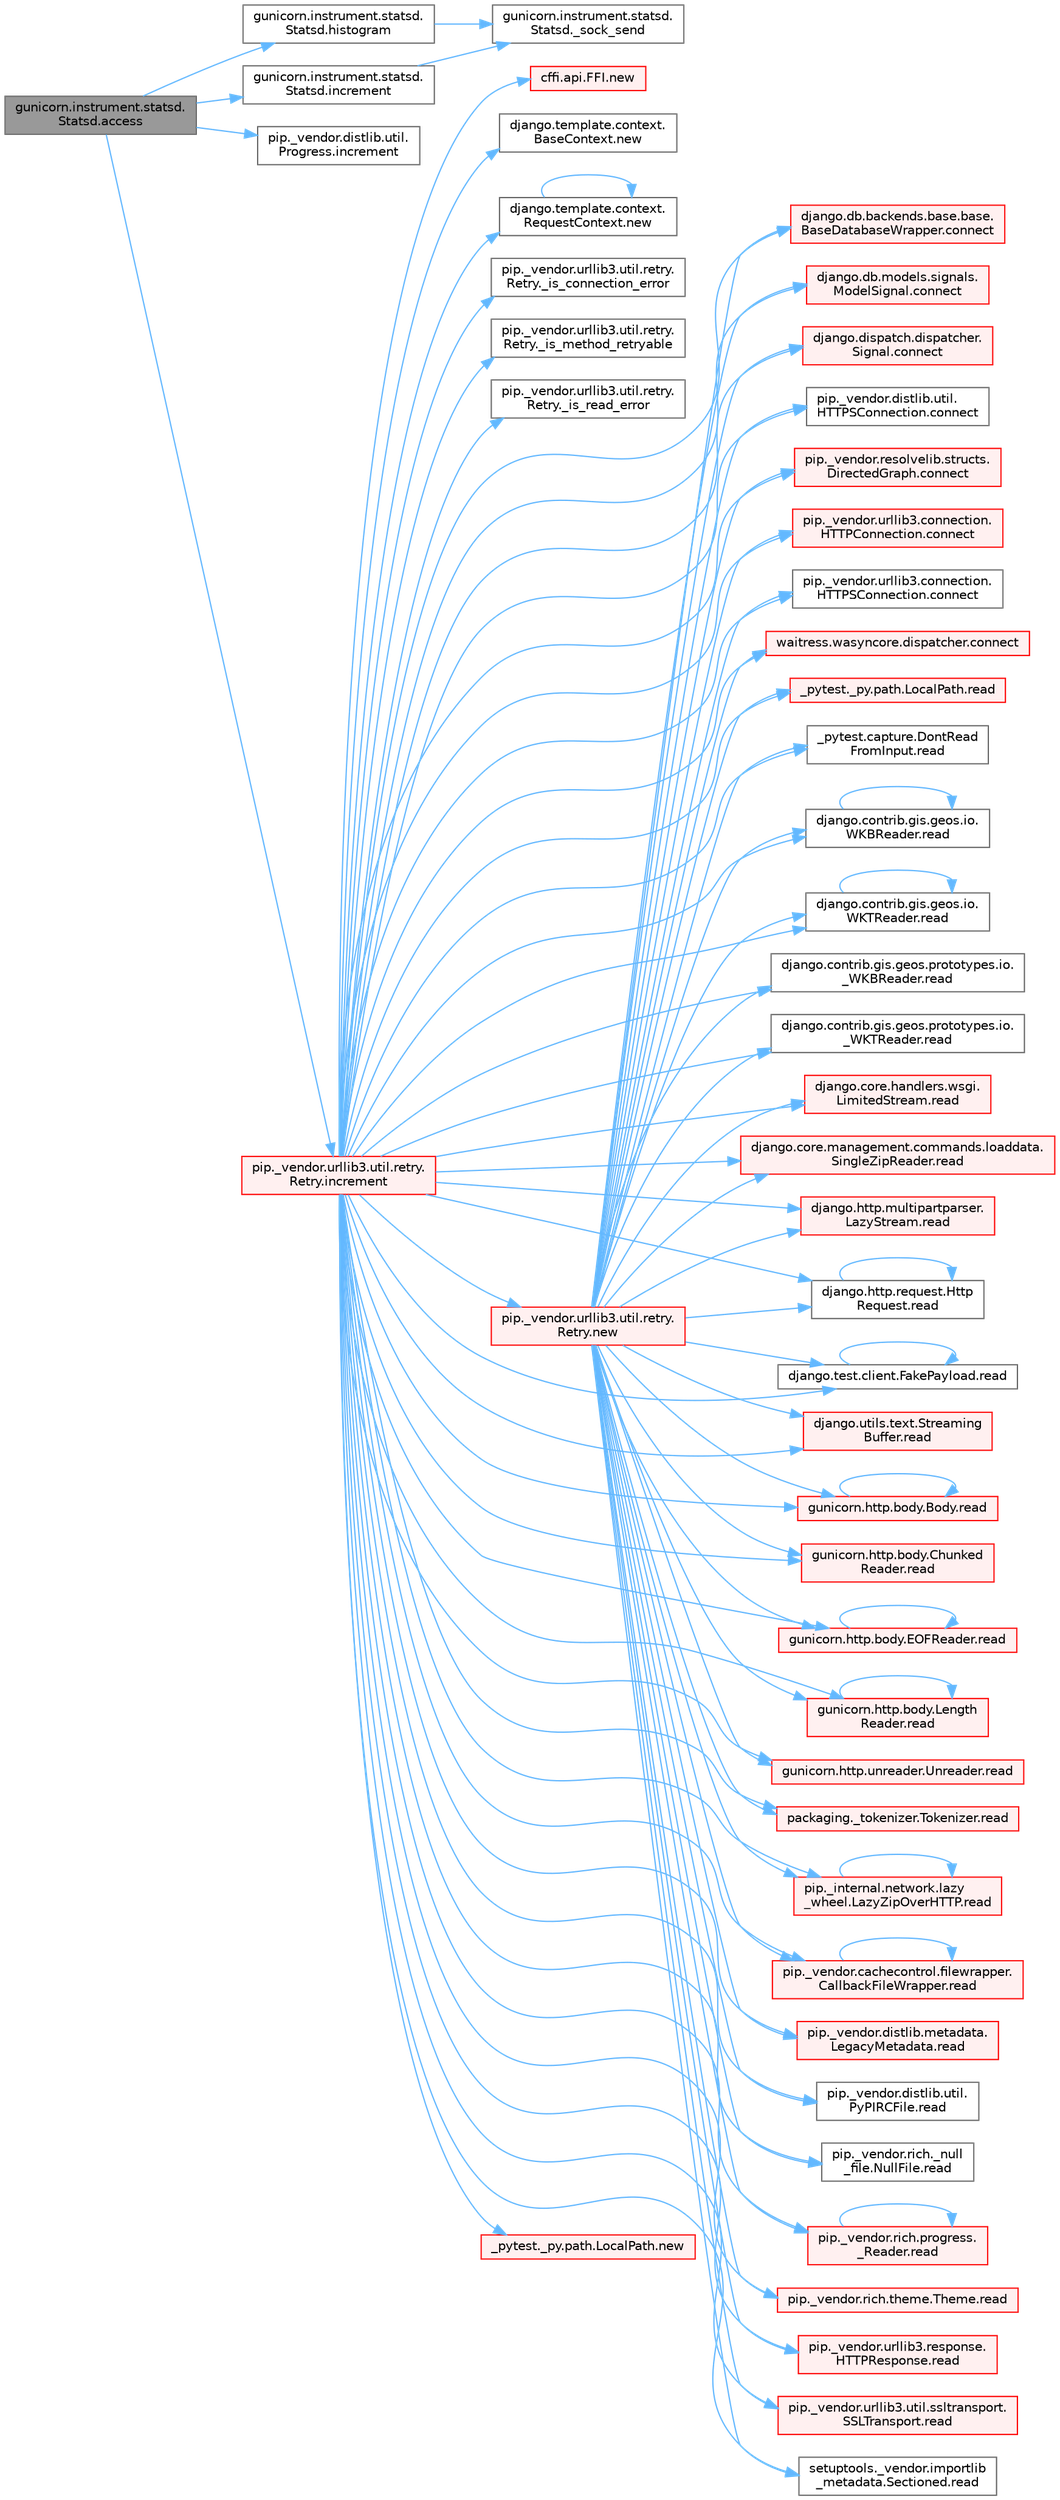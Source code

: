 digraph "gunicorn.instrument.statsd.Statsd.access"
{
 // LATEX_PDF_SIZE
  bgcolor="transparent";
  edge [fontname=Helvetica,fontsize=10,labelfontname=Helvetica,labelfontsize=10];
  node [fontname=Helvetica,fontsize=10,shape=box,height=0.2,width=0.4];
  rankdir="LR";
  Node1 [id="Node000001",label="gunicorn.instrument.statsd.\lStatsd.access",height=0.2,width=0.4,color="gray40", fillcolor="grey60", style="filled", fontcolor="black",tooltip=" "];
  Node1 -> Node2 [id="edge1_Node000001_Node000002",color="steelblue1",style="solid",tooltip=" "];
  Node2 [id="Node000002",label="gunicorn.instrument.statsd.\lStatsd.histogram",height=0.2,width=0.4,color="grey40", fillcolor="white", style="filled",URL="$classgunicorn_1_1instrument_1_1statsd_1_1_statsd.html#adee3cb12a43f643cca3c9084d77285b4",tooltip=" "];
  Node2 -> Node3 [id="edge2_Node000002_Node000003",color="steelblue1",style="solid",tooltip=" "];
  Node3 [id="Node000003",label="gunicorn.instrument.statsd.\lStatsd._sock_send",height=0.2,width=0.4,color="grey40", fillcolor="white", style="filled",URL="$classgunicorn_1_1instrument_1_1statsd_1_1_statsd.html#a7a4a1b56ea564914ea1ca82d1004b779",tooltip=" "];
  Node1 -> Node4 [id="edge3_Node000001_Node000004",color="steelblue1",style="solid",tooltip=" "];
  Node4 [id="Node000004",label="gunicorn.instrument.statsd.\lStatsd.increment",height=0.2,width=0.4,color="grey40", fillcolor="white", style="filled",URL="$classgunicorn_1_1instrument_1_1statsd_1_1_statsd.html#a5527687726a051a5182ee13a842b08fd",tooltip=" "];
  Node4 -> Node3 [id="edge4_Node000004_Node000003",color="steelblue1",style="solid",tooltip=" "];
  Node1 -> Node5 [id="edge5_Node000001_Node000005",color="steelblue1",style="solid",tooltip=" "];
  Node5 [id="Node000005",label="pip._vendor.distlib.util.\lProgress.increment",height=0.2,width=0.4,color="grey40", fillcolor="white", style="filled",URL="$classpip_1_1__vendor_1_1distlib_1_1util_1_1_progress.html#a197ffd4ac8a74898742a6cde5b4c5466",tooltip=" "];
  Node1 -> Node6 [id="edge6_Node000001_Node000006",color="steelblue1",style="solid",tooltip=" "];
  Node6 [id="Node000006",label="pip._vendor.urllib3.util.retry.\lRetry.increment",height=0.2,width=0.4,color="red", fillcolor="#FFF0F0", style="filled",URL="$classpip_1_1__vendor_1_1urllib3_1_1util_1_1retry_1_1_retry.html#a88dd993ccb2ef4b2bfa9ad0571374b12",tooltip=" "];
  Node6 -> Node7 [id="edge7_Node000006_Node000007",color="steelblue1",style="solid",tooltip=" "];
  Node7 [id="Node000007",label="pip._vendor.urllib3.util.retry.\lRetry._is_connection_error",height=0.2,width=0.4,color="grey40", fillcolor="white", style="filled",URL="$classpip_1_1__vendor_1_1urllib3_1_1util_1_1retry_1_1_retry.html#af9157a0cb7ff9ff1545c47689060cae3",tooltip=" "];
  Node6 -> Node8 [id="edge8_Node000006_Node000008",color="steelblue1",style="solid",tooltip=" "];
  Node8 [id="Node000008",label="pip._vendor.urllib3.util.retry.\lRetry._is_method_retryable",height=0.2,width=0.4,color="grey40", fillcolor="white", style="filled",URL="$classpip_1_1__vendor_1_1urllib3_1_1util_1_1retry_1_1_retry.html#a193e812f031d711640062670168b06d6",tooltip=" "];
  Node6 -> Node9 [id="edge9_Node000006_Node000009",color="steelblue1",style="solid",tooltip=" "];
  Node9 [id="Node000009",label="pip._vendor.urllib3.util.retry.\lRetry._is_read_error",height=0.2,width=0.4,color="grey40", fillcolor="white", style="filled",URL="$classpip_1_1__vendor_1_1urllib3_1_1util_1_1retry_1_1_retry.html#a605705facbf670c41a7291387eb9d441",tooltip=" "];
  Node6 -> Node10 [id="edge10_Node000006_Node000010",color="steelblue1",style="solid",tooltip=" "];
  Node10 [id="Node000010",label="django.db.backends.base.base.\lBaseDatabaseWrapper.connect",height=0.2,width=0.4,color="red", fillcolor="#FFF0F0", style="filled",URL="$classdjango_1_1db_1_1backends_1_1base_1_1base_1_1_base_database_wrapper.html#a7b64171260c3bf790ed1f563fe48ec35",tooltip=" "];
  Node6 -> Node4482 [id="edge11_Node000006_Node004482",color="steelblue1",style="solid",tooltip=" "];
  Node4482 [id="Node004482",label="django.db.models.signals.\lModelSignal.connect",height=0.2,width=0.4,color="red", fillcolor="#FFF0F0", style="filled",URL="$classdjango_1_1db_1_1models_1_1signals_1_1_model_signal.html#a9f30fd9b11c3da129cef5ed15df81e6e",tooltip=" "];
  Node6 -> Node4484 [id="edge12_Node000006_Node004484",color="steelblue1",style="solid",tooltip=" "];
  Node4484 [id="Node004484",label="django.dispatch.dispatcher.\lSignal.connect",height=0.2,width=0.4,color="red", fillcolor="#FFF0F0", style="filled",URL="$classdjango_1_1dispatch_1_1dispatcher_1_1_signal.html#ad0c09a102ff82630078b9fd5af4e0d0d",tooltip=" "];
  Node6 -> Node4485 [id="edge13_Node000006_Node004485",color="steelblue1",style="solid",tooltip=" "];
  Node4485 [id="Node004485",label="pip._vendor.distlib.util.\lHTTPSConnection.connect",height=0.2,width=0.4,color="grey40", fillcolor="white", style="filled",URL="$classpip_1_1__vendor_1_1distlib_1_1util_1_1_h_t_t_p_s_connection.html#a1f7ef8f789419a2afad1cc5117d95bc6",tooltip=" "];
  Node6 -> Node4486 [id="edge14_Node000006_Node004486",color="steelblue1",style="solid",tooltip=" "];
  Node4486 [id="Node004486",label="pip._vendor.resolvelib.structs.\lDirectedGraph.connect",height=0.2,width=0.4,color="red", fillcolor="#FFF0F0", style="filled",URL="$classpip_1_1__vendor_1_1resolvelib_1_1structs_1_1_directed_graph.html#a1eb430d00f36fac07a490c7779d31575",tooltip=" "];
  Node6 -> Node4487 [id="edge15_Node000006_Node004487",color="steelblue1",style="solid",tooltip=" "];
  Node4487 [id="Node004487",label="pip._vendor.urllib3.connection.\lHTTPConnection.connect",height=0.2,width=0.4,color="red", fillcolor="#FFF0F0", style="filled",URL="$classpip_1_1__vendor_1_1urllib3_1_1connection_1_1_h_t_t_p_connection.html#afbfafe5a6942dc8e02a727a6f5eb2244",tooltip=" "];
  Node6 -> Node4490 [id="edge16_Node000006_Node004490",color="steelblue1",style="solid",tooltip=" "];
  Node4490 [id="Node004490",label="pip._vendor.urllib3.connection.\lHTTPSConnection.connect",height=0.2,width=0.4,color="grey40", fillcolor="white", style="filled",URL="$classpip_1_1__vendor_1_1urllib3_1_1connection_1_1_h_t_t_p_s_connection.html#a4dad4b6496c3f029196c78b991f57c03",tooltip=" "];
  Node6 -> Node4491 [id="edge17_Node000006_Node004491",color="steelblue1",style="solid",tooltip=" "];
  Node4491 [id="Node004491",label="waitress.wasyncore.dispatcher.connect",height=0.2,width=0.4,color="red", fillcolor="#FFF0F0", style="filled",URL="$classwaitress_1_1wasyncore_1_1dispatcher.html#a62e9904422762eb9bc05bc1dd595aebb",tooltip=" "];
  Node6 -> Node261 [id="edge18_Node000006_Node000261",color="steelblue1",style="solid",tooltip=" "];
  Node261 [id="Node000261",label="_pytest._py.path.LocalPath.new",height=0.2,width=0.4,color="red", fillcolor="#FFF0F0", style="filled",URL="$class__pytest_1_1__py_1_1path_1_1_local_path.html#ab5882416a5911e7a15e0598cbeab05cd",tooltip=" "];
  Node6 -> Node4478 [id="edge19_Node000006_Node004478",color="steelblue1",style="solid",tooltip=" "];
  Node4478 [id="Node004478",label="cffi.api.FFI.new",height=0.2,width=0.4,color="red", fillcolor="#FFF0F0", style="filled",URL="$classcffi_1_1api_1_1_f_f_i.html#a8683df0d048f312ff118f16dae752887",tooltip=" "];
  Node6 -> Node4479 [id="edge20_Node000006_Node004479",color="steelblue1",style="solid",tooltip=" "];
  Node4479 [id="Node004479",label="django.template.context.\lBaseContext.new",height=0.2,width=0.4,color="grey40", fillcolor="white", style="filled",URL="$classdjango_1_1template_1_1context_1_1_base_context.html#a65a4f3e5e3bccacaf4e30e36100c1423",tooltip=" "];
  Node6 -> Node4480 [id="edge21_Node000006_Node004480",color="steelblue1",style="solid",tooltip=" "];
  Node4480 [id="Node004480",label="django.template.context.\lRequestContext.new",height=0.2,width=0.4,color="grey40", fillcolor="white", style="filled",URL="$classdjango_1_1template_1_1context_1_1_request_context.html#a4402e04b0c9bd3d4a2b7f06f38ab7432",tooltip=" "];
  Node4480 -> Node4480 [id="edge22_Node004480_Node004480",color="steelblue1",style="solid",tooltip=" "];
  Node6 -> Node4481 [id="edge23_Node000006_Node004481",color="steelblue1",style="solid",tooltip=" "];
  Node4481 [id="Node004481",label="pip._vendor.urllib3.util.retry.\lRetry.new",height=0.2,width=0.4,color="red", fillcolor="#FFF0F0", style="filled",URL="$classpip_1_1__vendor_1_1urllib3_1_1util_1_1retry_1_1_retry.html#ab806585412b9d9b3c0d882fb4bd8d3c0",tooltip=" "];
  Node4481 -> Node10 [id="edge24_Node004481_Node000010",color="steelblue1",style="solid",tooltip=" "];
  Node4481 -> Node4482 [id="edge25_Node004481_Node004482",color="steelblue1",style="solid",tooltip=" "];
  Node4481 -> Node4484 [id="edge26_Node004481_Node004484",color="steelblue1",style="solid",tooltip=" "];
  Node4481 -> Node4485 [id="edge27_Node004481_Node004485",color="steelblue1",style="solid",tooltip=" "];
  Node4481 -> Node4486 [id="edge28_Node004481_Node004486",color="steelblue1",style="solid",tooltip=" "];
  Node4481 -> Node4487 [id="edge29_Node004481_Node004487",color="steelblue1",style="solid",tooltip=" "];
  Node4481 -> Node4490 [id="edge30_Node004481_Node004490",color="steelblue1",style="solid",tooltip=" "];
  Node4481 -> Node4491 [id="edge31_Node004481_Node004491",color="steelblue1",style="solid",tooltip=" "];
  Node4481 -> Node278 [id="edge32_Node004481_Node000278",color="steelblue1",style="solid",tooltip=" "];
  Node278 [id="Node000278",label="_pytest._py.path.LocalPath.read",height=0.2,width=0.4,color="red", fillcolor="#FFF0F0", style="filled",URL="$class__pytest_1_1__py_1_1path_1_1_local_path.html#a8640b65f715ce8a258379deb78a68fd8",tooltip=" "];
  Node4481 -> Node345 [id="edge33_Node004481_Node000345",color="steelblue1",style="solid",tooltip=" "];
  Node345 [id="Node000345",label="_pytest.capture.DontRead\lFromInput.read",height=0.2,width=0.4,color="grey40", fillcolor="white", style="filled",URL="$class__pytest_1_1capture_1_1_dont_read_from_input.html#abe84d6d5626bed2fa4f52408d2b95d3f",tooltip=" "];
  Node4481 -> Node346 [id="edge34_Node004481_Node000346",color="steelblue1",style="solid",tooltip=" "];
  Node346 [id="Node000346",label="django.contrib.gis.geos.io.\lWKBReader.read",height=0.2,width=0.4,color="grey40", fillcolor="white", style="filled",URL="$classdjango_1_1contrib_1_1gis_1_1geos_1_1io_1_1_w_k_b_reader.html#a690153c2f609f20814011beceded4ce6",tooltip=" "];
  Node346 -> Node346 [id="edge35_Node000346_Node000346",color="steelblue1",style="solid",tooltip=" "];
  Node4481 -> Node347 [id="edge36_Node004481_Node000347",color="steelblue1",style="solid",tooltip=" "];
  Node347 [id="Node000347",label="django.contrib.gis.geos.io.\lWKTReader.read",height=0.2,width=0.4,color="grey40", fillcolor="white", style="filled",URL="$classdjango_1_1contrib_1_1gis_1_1geos_1_1io_1_1_w_k_t_reader.html#af8cdf42c9388b4ca18b86af2cd174dd0",tooltip=" "];
  Node347 -> Node347 [id="edge37_Node000347_Node000347",color="steelblue1",style="solid",tooltip=" "];
  Node4481 -> Node348 [id="edge38_Node004481_Node000348",color="steelblue1",style="solid",tooltip=" "];
  Node348 [id="Node000348",label="django.contrib.gis.geos.prototypes.io.\l_WKBReader.read",height=0.2,width=0.4,color="grey40", fillcolor="white", style="filled",URL="$classdjango_1_1contrib_1_1gis_1_1geos_1_1prototypes_1_1io_1_1___w_k_b_reader.html#a71e78ed5a74b998533ef3801723a5827",tooltip=" "];
  Node4481 -> Node349 [id="edge39_Node004481_Node000349",color="steelblue1",style="solid",tooltip=" "];
  Node349 [id="Node000349",label="django.contrib.gis.geos.prototypes.io.\l_WKTReader.read",height=0.2,width=0.4,color="grey40", fillcolor="white", style="filled",URL="$classdjango_1_1contrib_1_1gis_1_1geos_1_1prototypes_1_1io_1_1___w_k_t_reader.html#a97b2007978d99bec56d1bbf4091dd46a",tooltip=" "];
  Node4481 -> Node350 [id="edge40_Node004481_Node000350",color="steelblue1",style="solid",tooltip=" "];
  Node350 [id="Node000350",label="django.core.handlers.wsgi.\lLimitedStream.read",height=0.2,width=0.4,color="red", fillcolor="#FFF0F0", style="filled",URL="$classdjango_1_1core_1_1handlers_1_1wsgi_1_1_limited_stream.html#a01766186550a2bafd2a0c0cac1117797",tooltip=" "];
  Node4481 -> Node354 [id="edge41_Node004481_Node000354",color="steelblue1",style="solid",tooltip=" "];
  Node354 [id="Node000354",label="django.core.management.commands.loaddata.\lSingleZipReader.read",height=0.2,width=0.4,color="red", fillcolor="#FFF0F0", style="filled",URL="$classdjango_1_1core_1_1management_1_1commands_1_1loaddata_1_1_single_zip_reader.html#a6c6512afb638e535f6d9973329238ec1",tooltip=" "];
  Node4481 -> Node359 [id="edge42_Node004481_Node000359",color="steelblue1",style="solid",tooltip=" "];
  Node359 [id="Node000359",label="django.http.multipartparser.\lLazyStream.read",height=0.2,width=0.4,color="red", fillcolor="#FFF0F0", style="filled",URL="$classdjango_1_1http_1_1multipartparser_1_1_lazy_stream.html#af5553676fbef507453fe16dbce30f2d6",tooltip=" "];
  Node4481 -> Node362 [id="edge43_Node004481_Node000362",color="steelblue1",style="solid",tooltip=" "];
  Node362 [id="Node000362",label="django.http.request.Http\lRequest.read",height=0.2,width=0.4,color="grey40", fillcolor="white", style="filled",URL="$classdjango_1_1http_1_1request_1_1_http_request.html#a7b5205e754042f5dc1400c5f6884da05",tooltip=" "];
  Node362 -> Node362 [id="edge44_Node000362_Node000362",color="steelblue1",style="solid",tooltip=" "];
  Node4481 -> Node363 [id="edge45_Node004481_Node000363",color="steelblue1",style="solid",tooltip=" "];
  Node363 [id="Node000363",label="django.test.client.FakePayload.read",height=0.2,width=0.4,color="grey40", fillcolor="white", style="filled",URL="$classdjango_1_1test_1_1client_1_1_fake_payload.html#a4968728a37f7ecfa436f7156923f32fc",tooltip=" "];
  Node363 -> Node363 [id="edge46_Node000363_Node000363",color="steelblue1",style="solid",tooltip=" "];
  Node4481 -> Node364 [id="edge47_Node004481_Node000364",color="steelblue1",style="solid",tooltip=" "];
  Node364 [id="Node000364",label="django.utils.text.Streaming\lBuffer.read",height=0.2,width=0.4,color="red", fillcolor="#FFF0F0", style="filled",URL="$classdjango_1_1utils_1_1text_1_1_streaming_buffer.html#a0d8c76cbb45b290915e65a79dabe0d7b",tooltip=" "];
  Node4481 -> Node401 [id="edge48_Node004481_Node000401",color="steelblue1",style="solid",tooltip=" "];
  Node401 [id="Node000401",label="gunicorn.http.body.Body.read",height=0.2,width=0.4,color="red", fillcolor="#FFF0F0", style="filled",URL="$classgunicorn_1_1http_1_1body_1_1_body.html#a26fa33ab9da80d4da60638f902d8bbd8",tooltip=" "];
  Node401 -> Node401 [id="edge49_Node000401_Node000401",color="steelblue1",style="solid",tooltip=" "];
  Node4481 -> Node404 [id="edge50_Node004481_Node000404",color="steelblue1",style="solid",tooltip=" "];
  Node404 [id="Node000404",label="gunicorn.http.body.Chunked\lReader.read",height=0.2,width=0.4,color="red", fillcolor="#FFF0F0", style="filled",URL="$classgunicorn_1_1http_1_1body_1_1_chunked_reader.html#aa291cdee58cf19e63d92914442ab2d7e",tooltip=" "];
  Node4481 -> Node410 [id="edge51_Node004481_Node000410",color="steelblue1",style="solid",tooltip=" "];
  Node410 [id="Node000410",label="gunicorn.http.body.EOFReader.read",height=0.2,width=0.4,color="red", fillcolor="#FFF0F0", style="filled",URL="$classgunicorn_1_1http_1_1body_1_1_e_o_f_reader.html#a6ae0aab25c53911d59fcbb87c1dfa602",tooltip=" "];
  Node410 -> Node410 [id="edge52_Node000410_Node000410",color="steelblue1",style="solid",tooltip=" "];
  Node4481 -> Node413 [id="edge53_Node004481_Node000413",color="steelblue1",style="solid",tooltip=" "];
  Node413 [id="Node000413",label="gunicorn.http.body.Length\lReader.read",height=0.2,width=0.4,color="red", fillcolor="#FFF0F0", style="filled",URL="$classgunicorn_1_1http_1_1body_1_1_length_reader.html#a78c9415492b01b7b1553a481fe9aef7e",tooltip=" "];
  Node413 -> Node413 [id="edge54_Node000413_Node000413",color="steelblue1",style="solid",tooltip=" "];
  Node4481 -> Node415 [id="edge55_Node004481_Node000415",color="steelblue1",style="solid",tooltip=" "];
  Node415 [id="Node000415",label="gunicorn.http.unreader.Unreader.read",height=0.2,width=0.4,color="red", fillcolor="#FFF0F0", style="filled",URL="$classgunicorn_1_1http_1_1unreader_1_1_unreader.html#a4d05a3b72ffb1dd09d3e4b3dd1d1e44c",tooltip=" "];
  Node4481 -> Node4378 [id="edge56_Node004481_Node004378",color="steelblue1",style="solid",tooltip=" "];
  Node4378 [id="Node004378",label="packaging._tokenizer.Tokenizer.read",height=0.2,width=0.4,color="red", fillcolor="#FFF0F0", style="filled",URL="$classpackaging_1_1__tokenizer_1_1_tokenizer.html#a0338e1186dd1574082f047fdff9b3b2d",tooltip=" "];
  Node4481 -> Node4379 [id="edge57_Node004481_Node004379",color="steelblue1",style="solid",tooltip=" "];
  Node4379 [id="Node004379",label="pip._internal.network.lazy\l_wheel.LazyZipOverHTTP.read",height=0.2,width=0.4,color="red", fillcolor="#FFF0F0", style="filled",URL="$classpip_1_1__internal_1_1network_1_1lazy__wheel_1_1_lazy_zip_over_h_t_t_p.html#adb8837e292941df2568b4de4082ecf19",tooltip=" "];
  Node4379 -> Node4379 [id="edge58_Node004379_Node004379",color="steelblue1",style="solid",tooltip=" "];
  Node4481 -> Node4393 [id="edge59_Node004481_Node004393",color="steelblue1",style="solid",tooltip=" "];
  Node4393 [id="Node004393",label="pip._vendor.cachecontrol.filewrapper.\lCallbackFileWrapper.read",height=0.2,width=0.4,color="red", fillcolor="#FFF0F0", style="filled",URL="$classpip_1_1__vendor_1_1cachecontrol_1_1filewrapper_1_1_callback_file_wrapper.html#afceb112c071f7b24b9db274a61213b68",tooltip=" "];
  Node4393 -> Node4393 [id="edge60_Node004393_Node004393",color="steelblue1",style="solid",tooltip=" "];
  Node4481 -> Node4395 [id="edge61_Node004481_Node004395",color="steelblue1",style="solid",tooltip=" "];
  Node4395 [id="Node004395",label="pip._vendor.distlib.metadata.\lLegacyMetadata.read",height=0.2,width=0.4,color="red", fillcolor="#FFF0F0", style="filled",URL="$classpip_1_1__vendor_1_1distlib_1_1metadata_1_1_legacy_metadata.html#a5473003d19554803bc6f7f4af863060f",tooltip=" "];
  Node4481 -> Node4397 [id="edge62_Node004481_Node004397",color="steelblue1",style="solid",tooltip=" "];
  Node4397 [id="Node004397",label="pip._vendor.distlib.util.\lPyPIRCFile.read",height=0.2,width=0.4,color="grey40", fillcolor="white", style="filled",URL="$classpip_1_1__vendor_1_1distlib_1_1util_1_1_py_p_i_r_c_file.html#a9db831938fff0ca340efdb70381bc7b1",tooltip=" "];
  Node4481 -> Node4398 [id="edge63_Node004481_Node004398",color="steelblue1",style="solid",tooltip=" "];
  Node4398 [id="Node004398",label="pip._vendor.rich._null\l_file.NullFile.read",height=0.2,width=0.4,color="grey40", fillcolor="white", style="filled",URL="$classpip_1_1__vendor_1_1rich_1_1__null__file_1_1_null_file.html#a34cd6b7fcb25c35b0edeb1a291403522",tooltip=" "];
  Node4481 -> Node4399 [id="edge64_Node004481_Node004399",color="steelblue1",style="solid",tooltip=" "];
  Node4399 [id="Node004399",label="pip._vendor.rich.progress.\l_Reader.read",height=0.2,width=0.4,color="red", fillcolor="#FFF0F0", style="filled",URL="$classpip_1_1__vendor_1_1rich_1_1progress_1_1___reader.html#abc9a19c1ccc4057e665996a500814420",tooltip=" "];
  Node4399 -> Node4399 [id="edge65_Node004399_Node004399",color="steelblue1",style="solid",tooltip=" "];
  Node4481 -> Node4400 [id="edge66_Node004481_Node004400",color="steelblue1",style="solid",tooltip=" "];
  Node4400 [id="Node004400",label="pip._vendor.rich.theme.Theme.read",height=0.2,width=0.4,color="red", fillcolor="#FFF0F0", style="filled",URL="$classpip_1_1__vendor_1_1rich_1_1theme_1_1_theme.html#af15902d143164bd9dace530822864b4f",tooltip=" "];
  Node4481 -> Node4403 [id="edge67_Node004481_Node004403",color="steelblue1",style="solid",tooltip=" "];
  Node4403 [id="Node004403",label="pip._vendor.urllib3.response.\lHTTPResponse.read",height=0.2,width=0.4,color="red", fillcolor="#FFF0F0", style="filled",URL="$classpip_1_1__vendor_1_1urllib3_1_1response_1_1_h_t_t_p_response.html#af2e8ded2867c7f29976cbe251a10178f",tooltip=" "];
  Node4481 -> Node4253 [id="edge68_Node004481_Node004253",color="steelblue1",style="solid",tooltip=" "];
  Node4253 [id="Node004253",label="pip._vendor.urllib3.util.ssltransport.\lSSLTransport.read",height=0.2,width=0.4,color="red", fillcolor="#FFF0F0", style="filled",URL="$classpip_1_1__vendor_1_1urllib3_1_1util_1_1ssltransport_1_1_s_s_l_transport.html#a3311c85a8b31a1b389bd7013abdf6fd3",tooltip=" "];
  Node4481 -> Node4409 [id="edge69_Node004481_Node004409",color="steelblue1",style="solid",tooltip=" "];
  Node4409 [id="Node004409",label="setuptools._vendor.importlib\l_metadata.Sectioned.read",height=0.2,width=0.4,color="grey40", fillcolor="white", style="filled",URL="$classsetuptools_1_1__vendor_1_1importlib__metadata_1_1_sectioned.html#aee19f1f55f0052af789e28b91d52c5bb",tooltip=" "];
  Node6 -> Node278 [id="edge70_Node000006_Node000278",color="steelblue1",style="solid",tooltip=" "];
  Node6 -> Node345 [id="edge71_Node000006_Node000345",color="steelblue1",style="solid",tooltip=" "];
  Node6 -> Node346 [id="edge72_Node000006_Node000346",color="steelblue1",style="solid",tooltip=" "];
  Node6 -> Node347 [id="edge73_Node000006_Node000347",color="steelblue1",style="solid",tooltip=" "];
  Node6 -> Node348 [id="edge74_Node000006_Node000348",color="steelblue1",style="solid",tooltip=" "];
  Node6 -> Node349 [id="edge75_Node000006_Node000349",color="steelblue1",style="solid",tooltip=" "];
  Node6 -> Node350 [id="edge76_Node000006_Node000350",color="steelblue1",style="solid",tooltip=" "];
  Node6 -> Node354 [id="edge77_Node000006_Node000354",color="steelblue1",style="solid",tooltip=" "];
  Node6 -> Node359 [id="edge78_Node000006_Node000359",color="steelblue1",style="solid",tooltip=" "];
  Node6 -> Node362 [id="edge79_Node000006_Node000362",color="steelblue1",style="solid",tooltip=" "];
  Node6 -> Node363 [id="edge80_Node000006_Node000363",color="steelblue1",style="solid",tooltip=" "];
  Node6 -> Node364 [id="edge81_Node000006_Node000364",color="steelblue1",style="solid",tooltip=" "];
  Node6 -> Node401 [id="edge82_Node000006_Node000401",color="steelblue1",style="solid",tooltip=" "];
  Node6 -> Node404 [id="edge83_Node000006_Node000404",color="steelblue1",style="solid",tooltip=" "];
  Node6 -> Node410 [id="edge84_Node000006_Node000410",color="steelblue1",style="solid",tooltip=" "];
  Node6 -> Node413 [id="edge85_Node000006_Node000413",color="steelblue1",style="solid",tooltip=" "];
  Node6 -> Node415 [id="edge86_Node000006_Node000415",color="steelblue1",style="solid",tooltip=" "];
  Node6 -> Node4378 [id="edge87_Node000006_Node004378",color="steelblue1",style="solid",tooltip=" "];
  Node6 -> Node4379 [id="edge88_Node000006_Node004379",color="steelblue1",style="solid",tooltip=" "];
  Node6 -> Node4393 [id="edge89_Node000006_Node004393",color="steelblue1",style="solid",tooltip=" "];
  Node6 -> Node4395 [id="edge90_Node000006_Node004395",color="steelblue1",style="solid",tooltip=" "];
  Node6 -> Node4397 [id="edge91_Node000006_Node004397",color="steelblue1",style="solid",tooltip=" "];
  Node6 -> Node4398 [id="edge92_Node000006_Node004398",color="steelblue1",style="solid",tooltip=" "];
  Node6 -> Node4399 [id="edge93_Node000006_Node004399",color="steelblue1",style="solid",tooltip=" "];
  Node6 -> Node4400 [id="edge94_Node000006_Node004400",color="steelblue1",style="solid",tooltip=" "];
  Node6 -> Node4403 [id="edge95_Node000006_Node004403",color="steelblue1",style="solid",tooltip=" "];
  Node6 -> Node4253 [id="edge96_Node000006_Node004253",color="steelblue1",style="solid",tooltip=" "];
  Node6 -> Node4409 [id="edge97_Node000006_Node004409",color="steelblue1",style="solid",tooltip=" "];
}
